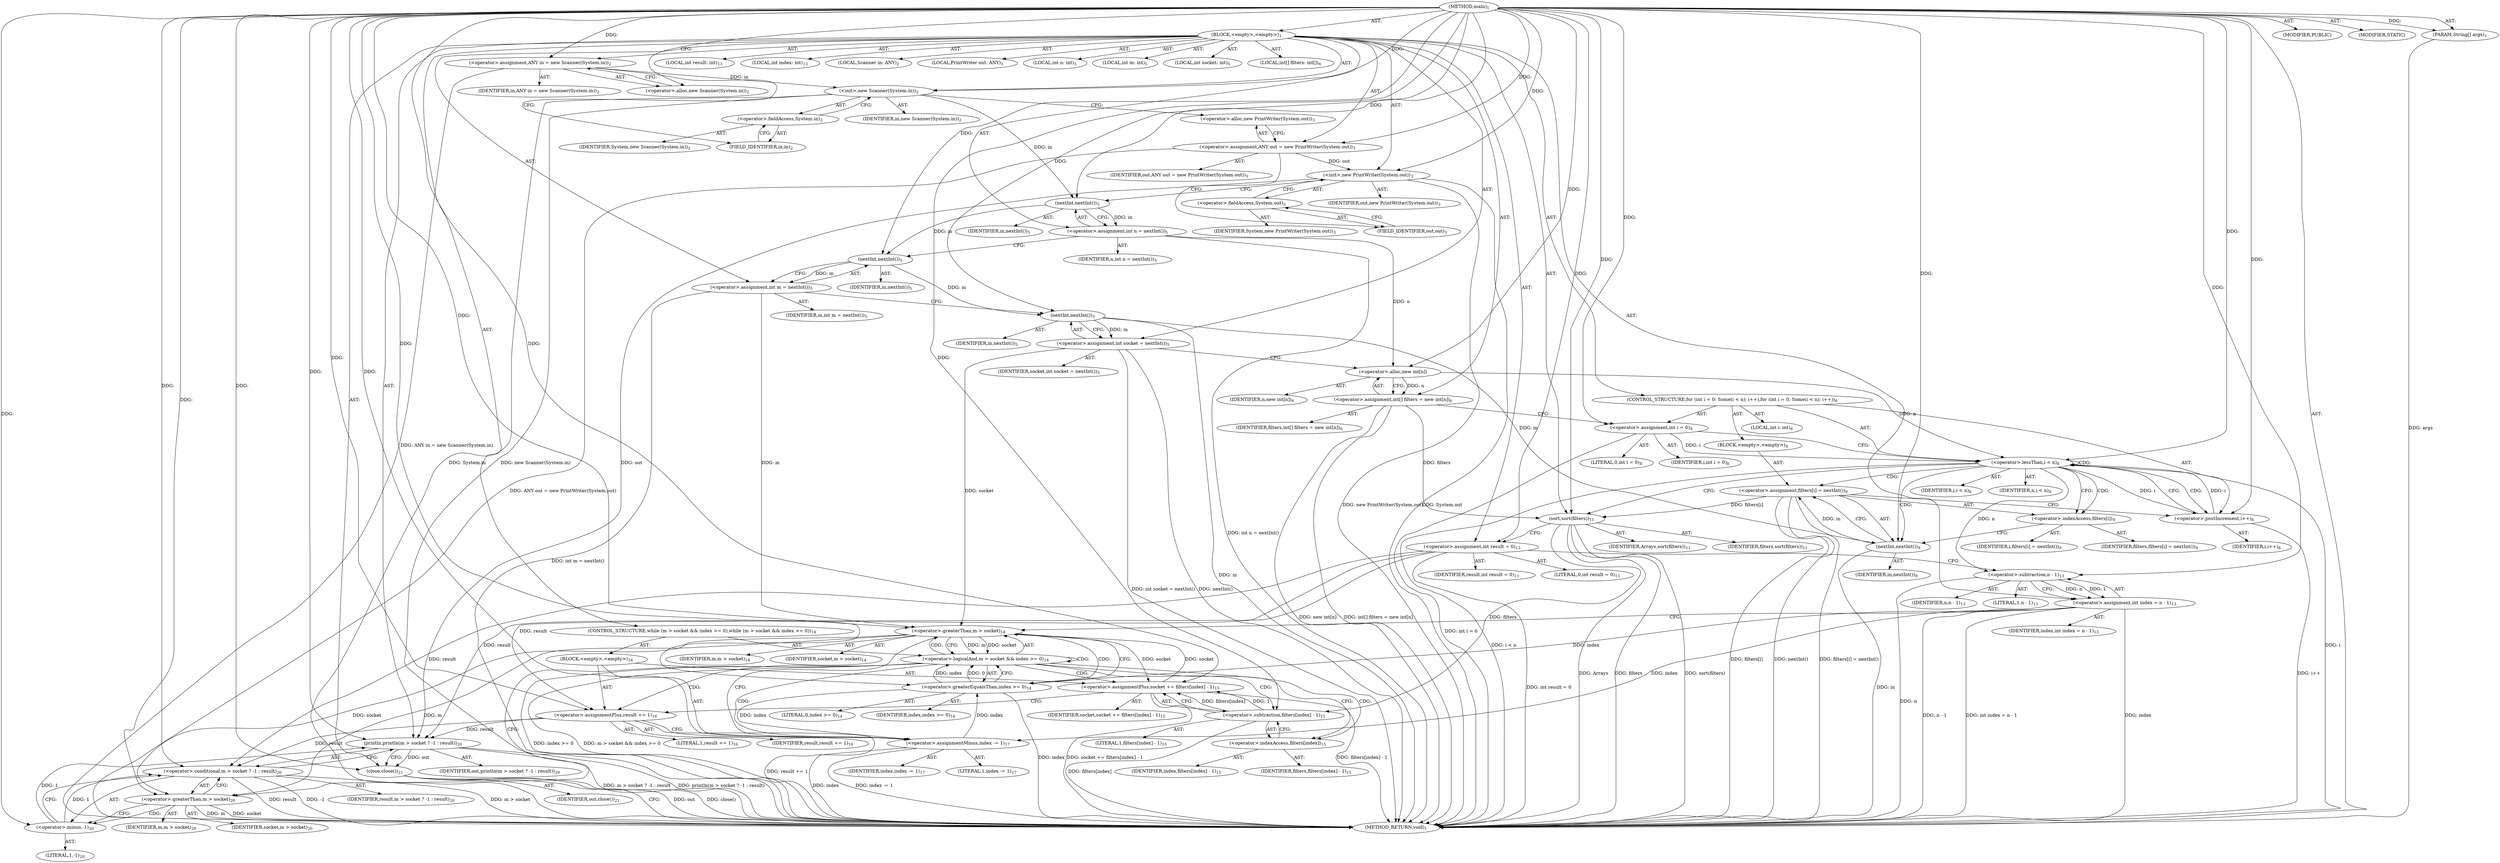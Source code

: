 digraph "main" {  
"21" [label = <(METHOD,main)<SUB>1</SUB>> ]
"22" [label = <(PARAM,String[] args)<SUB>1</SUB>> ]
"23" [label = <(BLOCK,&lt;empty&gt;,&lt;empty&gt;)<SUB>1</SUB>> ]
"4" [label = <(LOCAL,Scanner in: ANY)<SUB>2</SUB>> ]
"24" [label = <(&lt;operator&gt;.assignment,ANY in = new Scanner(System.in))<SUB>2</SUB>> ]
"25" [label = <(IDENTIFIER,in,ANY in = new Scanner(System.in))<SUB>2</SUB>> ]
"26" [label = <(&lt;operator&gt;.alloc,new Scanner(System.in))<SUB>2</SUB>> ]
"27" [label = <(&lt;init&gt;,new Scanner(System.in))<SUB>2</SUB>> ]
"3" [label = <(IDENTIFIER,in,new Scanner(System.in))<SUB>2</SUB>> ]
"28" [label = <(&lt;operator&gt;.fieldAccess,System.in)<SUB>2</SUB>> ]
"29" [label = <(IDENTIFIER,System,new Scanner(System.in))<SUB>2</SUB>> ]
"30" [label = <(FIELD_IDENTIFIER,in,in)<SUB>2</SUB>> ]
"6" [label = <(LOCAL,PrintWriter out: ANY)<SUB>3</SUB>> ]
"31" [label = <(&lt;operator&gt;.assignment,ANY out = new PrintWriter(System.out))<SUB>3</SUB>> ]
"32" [label = <(IDENTIFIER,out,ANY out = new PrintWriter(System.out))<SUB>3</SUB>> ]
"33" [label = <(&lt;operator&gt;.alloc,new PrintWriter(System.out))<SUB>3</SUB>> ]
"34" [label = <(&lt;init&gt;,new PrintWriter(System.out))<SUB>3</SUB>> ]
"5" [label = <(IDENTIFIER,out,new PrintWriter(System.out))<SUB>3</SUB>> ]
"35" [label = <(&lt;operator&gt;.fieldAccess,System.out)<SUB>3</SUB>> ]
"36" [label = <(IDENTIFIER,System,new PrintWriter(System.out))<SUB>3</SUB>> ]
"37" [label = <(FIELD_IDENTIFIER,out,out)<SUB>3</SUB>> ]
"38" [label = <(LOCAL,int n: int)<SUB>5</SUB>> ]
"39" [label = <(LOCAL,int m: int)<SUB>5</SUB>> ]
"40" [label = <(LOCAL,int socket: int)<SUB>5</SUB>> ]
"41" [label = <(&lt;operator&gt;.assignment,int n = nextInt())<SUB>5</SUB>> ]
"42" [label = <(IDENTIFIER,n,int n = nextInt())<SUB>5</SUB>> ]
"43" [label = <(nextInt,nextInt())<SUB>5</SUB>> ]
"44" [label = <(IDENTIFIER,in,nextInt())<SUB>5</SUB>> ]
"45" [label = <(&lt;operator&gt;.assignment,int m = nextInt())<SUB>5</SUB>> ]
"46" [label = <(IDENTIFIER,m,int m = nextInt())<SUB>5</SUB>> ]
"47" [label = <(nextInt,nextInt())<SUB>5</SUB>> ]
"48" [label = <(IDENTIFIER,in,nextInt())<SUB>5</SUB>> ]
"49" [label = <(&lt;operator&gt;.assignment,int socket = nextInt())<SUB>5</SUB>> ]
"50" [label = <(IDENTIFIER,socket,int socket = nextInt())<SUB>5</SUB>> ]
"51" [label = <(nextInt,nextInt())<SUB>5</SUB>> ]
"52" [label = <(IDENTIFIER,in,nextInt())<SUB>5</SUB>> ]
"53" [label = <(LOCAL,int[] filters: int[])<SUB>6</SUB>> ]
"54" [label = <(&lt;operator&gt;.assignment,int[] filters = new int[n])<SUB>6</SUB>> ]
"55" [label = <(IDENTIFIER,filters,int[] filters = new int[n])<SUB>6</SUB>> ]
"56" [label = <(&lt;operator&gt;.alloc,new int[n])> ]
"57" [label = <(IDENTIFIER,n,new int[n])<SUB>6</SUB>> ]
"58" [label = <(CONTROL_STRUCTURE,for (int i = 0; Some(i &lt; n); i++),for (int i = 0; Some(i &lt; n); i++))<SUB>8</SUB>> ]
"59" [label = <(LOCAL,int i: int)<SUB>8</SUB>> ]
"60" [label = <(&lt;operator&gt;.assignment,int i = 0)<SUB>8</SUB>> ]
"61" [label = <(IDENTIFIER,i,int i = 0)<SUB>8</SUB>> ]
"62" [label = <(LITERAL,0,int i = 0)<SUB>8</SUB>> ]
"63" [label = <(&lt;operator&gt;.lessThan,i &lt; n)<SUB>8</SUB>> ]
"64" [label = <(IDENTIFIER,i,i &lt; n)<SUB>8</SUB>> ]
"65" [label = <(IDENTIFIER,n,i &lt; n)<SUB>8</SUB>> ]
"66" [label = <(&lt;operator&gt;.postIncrement,i++)<SUB>8</SUB>> ]
"67" [label = <(IDENTIFIER,i,i++)<SUB>8</SUB>> ]
"68" [label = <(BLOCK,&lt;empty&gt;,&lt;empty&gt;)<SUB>8</SUB>> ]
"69" [label = <(&lt;operator&gt;.assignment,filters[i] = nextInt())<SUB>9</SUB>> ]
"70" [label = <(&lt;operator&gt;.indexAccess,filters[i])<SUB>9</SUB>> ]
"71" [label = <(IDENTIFIER,filters,filters[i] = nextInt())<SUB>9</SUB>> ]
"72" [label = <(IDENTIFIER,i,filters[i] = nextInt())<SUB>9</SUB>> ]
"73" [label = <(nextInt,nextInt())<SUB>9</SUB>> ]
"74" [label = <(IDENTIFIER,in,nextInt())<SUB>9</SUB>> ]
"75" [label = <(sort,sort(filters))<SUB>11</SUB>> ]
"76" [label = <(IDENTIFIER,Arrays,sort(filters))<SUB>11</SUB>> ]
"77" [label = <(IDENTIFIER,filters,sort(filters))<SUB>11</SUB>> ]
"78" [label = <(LOCAL,int result: int)<SUB>13</SUB>> ]
"79" [label = <(LOCAL,int index: int)<SUB>13</SUB>> ]
"80" [label = <(&lt;operator&gt;.assignment,int result = 0)<SUB>13</SUB>> ]
"81" [label = <(IDENTIFIER,result,int result = 0)<SUB>13</SUB>> ]
"82" [label = <(LITERAL,0,int result = 0)<SUB>13</SUB>> ]
"83" [label = <(&lt;operator&gt;.assignment,int index = n - 1)<SUB>13</SUB>> ]
"84" [label = <(IDENTIFIER,index,int index = n - 1)<SUB>13</SUB>> ]
"85" [label = <(&lt;operator&gt;.subtraction,n - 1)<SUB>13</SUB>> ]
"86" [label = <(IDENTIFIER,n,n - 1)<SUB>13</SUB>> ]
"87" [label = <(LITERAL,1,n - 1)<SUB>13</SUB>> ]
"88" [label = <(CONTROL_STRUCTURE,while (m &gt; socket &amp;&amp; index &gt;= 0),while (m &gt; socket &amp;&amp; index &gt;= 0))<SUB>14</SUB>> ]
"89" [label = <(&lt;operator&gt;.logicalAnd,m &gt; socket &amp;&amp; index &gt;= 0)<SUB>14</SUB>> ]
"90" [label = <(&lt;operator&gt;.greaterThan,m &gt; socket)<SUB>14</SUB>> ]
"91" [label = <(IDENTIFIER,m,m &gt; socket)<SUB>14</SUB>> ]
"92" [label = <(IDENTIFIER,socket,m &gt; socket)<SUB>14</SUB>> ]
"93" [label = <(&lt;operator&gt;.greaterEqualsThan,index &gt;= 0)<SUB>14</SUB>> ]
"94" [label = <(IDENTIFIER,index,index &gt;= 0)<SUB>14</SUB>> ]
"95" [label = <(LITERAL,0,index &gt;= 0)<SUB>14</SUB>> ]
"96" [label = <(BLOCK,&lt;empty&gt;,&lt;empty&gt;)<SUB>14</SUB>> ]
"97" [label = <(&lt;operator&gt;.assignmentPlus,socket += filters[index] - 1)<SUB>15</SUB>> ]
"98" [label = <(IDENTIFIER,socket,socket += filters[index] - 1)<SUB>15</SUB>> ]
"99" [label = <(&lt;operator&gt;.subtraction,filters[index] - 1)<SUB>15</SUB>> ]
"100" [label = <(&lt;operator&gt;.indexAccess,filters[index])<SUB>15</SUB>> ]
"101" [label = <(IDENTIFIER,filters,filters[index] - 1)<SUB>15</SUB>> ]
"102" [label = <(IDENTIFIER,index,filters[index] - 1)<SUB>15</SUB>> ]
"103" [label = <(LITERAL,1,filters[index] - 1)<SUB>15</SUB>> ]
"104" [label = <(&lt;operator&gt;.assignmentPlus,result += 1)<SUB>16</SUB>> ]
"105" [label = <(IDENTIFIER,result,result += 1)<SUB>16</SUB>> ]
"106" [label = <(LITERAL,1,result += 1)<SUB>16</SUB>> ]
"107" [label = <(&lt;operator&gt;.assignmentMinus,index -= 1)<SUB>17</SUB>> ]
"108" [label = <(IDENTIFIER,index,index -= 1)<SUB>17</SUB>> ]
"109" [label = <(LITERAL,1,index -= 1)<SUB>17</SUB>> ]
"110" [label = <(println,println(m &gt; socket ? -1 : result))<SUB>20</SUB>> ]
"111" [label = <(IDENTIFIER,out,println(m &gt; socket ? -1 : result))<SUB>20</SUB>> ]
"112" [label = <(&lt;operator&gt;.conditional,m &gt; socket ? -1 : result)<SUB>20</SUB>> ]
"113" [label = <(&lt;operator&gt;.greaterThan,m &gt; socket)<SUB>20</SUB>> ]
"114" [label = <(IDENTIFIER,m,m &gt; socket)<SUB>20</SUB>> ]
"115" [label = <(IDENTIFIER,socket,m &gt; socket)<SUB>20</SUB>> ]
"116" [label = <(&lt;operator&gt;.minus,-1)<SUB>20</SUB>> ]
"117" [label = <(LITERAL,1,-1)<SUB>20</SUB>> ]
"118" [label = <(IDENTIFIER,result,m &gt; socket ? -1 : result)<SUB>20</SUB>> ]
"119" [label = <(close,close())<SUB>21</SUB>> ]
"120" [label = <(IDENTIFIER,out,close())<SUB>21</SUB>> ]
"121" [label = <(MODIFIER,PUBLIC)> ]
"122" [label = <(MODIFIER,STATIC)> ]
"123" [label = <(METHOD_RETURN,void)<SUB>1</SUB>> ]
  "21" -> "22"  [ label = "AST: "] 
  "21" -> "23"  [ label = "AST: "] 
  "21" -> "121"  [ label = "AST: "] 
  "21" -> "122"  [ label = "AST: "] 
  "21" -> "123"  [ label = "AST: "] 
  "23" -> "4"  [ label = "AST: "] 
  "23" -> "24"  [ label = "AST: "] 
  "23" -> "27"  [ label = "AST: "] 
  "23" -> "6"  [ label = "AST: "] 
  "23" -> "31"  [ label = "AST: "] 
  "23" -> "34"  [ label = "AST: "] 
  "23" -> "38"  [ label = "AST: "] 
  "23" -> "39"  [ label = "AST: "] 
  "23" -> "40"  [ label = "AST: "] 
  "23" -> "41"  [ label = "AST: "] 
  "23" -> "45"  [ label = "AST: "] 
  "23" -> "49"  [ label = "AST: "] 
  "23" -> "53"  [ label = "AST: "] 
  "23" -> "54"  [ label = "AST: "] 
  "23" -> "58"  [ label = "AST: "] 
  "23" -> "75"  [ label = "AST: "] 
  "23" -> "78"  [ label = "AST: "] 
  "23" -> "79"  [ label = "AST: "] 
  "23" -> "80"  [ label = "AST: "] 
  "23" -> "83"  [ label = "AST: "] 
  "23" -> "88"  [ label = "AST: "] 
  "23" -> "110"  [ label = "AST: "] 
  "23" -> "119"  [ label = "AST: "] 
  "24" -> "25"  [ label = "AST: "] 
  "24" -> "26"  [ label = "AST: "] 
  "27" -> "3"  [ label = "AST: "] 
  "27" -> "28"  [ label = "AST: "] 
  "28" -> "29"  [ label = "AST: "] 
  "28" -> "30"  [ label = "AST: "] 
  "31" -> "32"  [ label = "AST: "] 
  "31" -> "33"  [ label = "AST: "] 
  "34" -> "5"  [ label = "AST: "] 
  "34" -> "35"  [ label = "AST: "] 
  "35" -> "36"  [ label = "AST: "] 
  "35" -> "37"  [ label = "AST: "] 
  "41" -> "42"  [ label = "AST: "] 
  "41" -> "43"  [ label = "AST: "] 
  "43" -> "44"  [ label = "AST: "] 
  "45" -> "46"  [ label = "AST: "] 
  "45" -> "47"  [ label = "AST: "] 
  "47" -> "48"  [ label = "AST: "] 
  "49" -> "50"  [ label = "AST: "] 
  "49" -> "51"  [ label = "AST: "] 
  "51" -> "52"  [ label = "AST: "] 
  "54" -> "55"  [ label = "AST: "] 
  "54" -> "56"  [ label = "AST: "] 
  "56" -> "57"  [ label = "AST: "] 
  "58" -> "59"  [ label = "AST: "] 
  "58" -> "60"  [ label = "AST: "] 
  "58" -> "63"  [ label = "AST: "] 
  "58" -> "66"  [ label = "AST: "] 
  "58" -> "68"  [ label = "AST: "] 
  "60" -> "61"  [ label = "AST: "] 
  "60" -> "62"  [ label = "AST: "] 
  "63" -> "64"  [ label = "AST: "] 
  "63" -> "65"  [ label = "AST: "] 
  "66" -> "67"  [ label = "AST: "] 
  "68" -> "69"  [ label = "AST: "] 
  "69" -> "70"  [ label = "AST: "] 
  "69" -> "73"  [ label = "AST: "] 
  "70" -> "71"  [ label = "AST: "] 
  "70" -> "72"  [ label = "AST: "] 
  "73" -> "74"  [ label = "AST: "] 
  "75" -> "76"  [ label = "AST: "] 
  "75" -> "77"  [ label = "AST: "] 
  "80" -> "81"  [ label = "AST: "] 
  "80" -> "82"  [ label = "AST: "] 
  "83" -> "84"  [ label = "AST: "] 
  "83" -> "85"  [ label = "AST: "] 
  "85" -> "86"  [ label = "AST: "] 
  "85" -> "87"  [ label = "AST: "] 
  "88" -> "89"  [ label = "AST: "] 
  "88" -> "96"  [ label = "AST: "] 
  "89" -> "90"  [ label = "AST: "] 
  "89" -> "93"  [ label = "AST: "] 
  "90" -> "91"  [ label = "AST: "] 
  "90" -> "92"  [ label = "AST: "] 
  "93" -> "94"  [ label = "AST: "] 
  "93" -> "95"  [ label = "AST: "] 
  "96" -> "97"  [ label = "AST: "] 
  "96" -> "104"  [ label = "AST: "] 
  "96" -> "107"  [ label = "AST: "] 
  "97" -> "98"  [ label = "AST: "] 
  "97" -> "99"  [ label = "AST: "] 
  "99" -> "100"  [ label = "AST: "] 
  "99" -> "103"  [ label = "AST: "] 
  "100" -> "101"  [ label = "AST: "] 
  "100" -> "102"  [ label = "AST: "] 
  "104" -> "105"  [ label = "AST: "] 
  "104" -> "106"  [ label = "AST: "] 
  "107" -> "108"  [ label = "AST: "] 
  "107" -> "109"  [ label = "AST: "] 
  "110" -> "111"  [ label = "AST: "] 
  "110" -> "112"  [ label = "AST: "] 
  "112" -> "113"  [ label = "AST: "] 
  "112" -> "116"  [ label = "AST: "] 
  "112" -> "118"  [ label = "AST: "] 
  "113" -> "114"  [ label = "AST: "] 
  "113" -> "115"  [ label = "AST: "] 
  "116" -> "117"  [ label = "AST: "] 
  "119" -> "120"  [ label = "AST: "] 
  "24" -> "30"  [ label = "CFG: "] 
  "27" -> "33"  [ label = "CFG: "] 
  "31" -> "37"  [ label = "CFG: "] 
  "34" -> "43"  [ label = "CFG: "] 
  "41" -> "47"  [ label = "CFG: "] 
  "45" -> "51"  [ label = "CFG: "] 
  "49" -> "56"  [ label = "CFG: "] 
  "54" -> "60"  [ label = "CFG: "] 
  "75" -> "80"  [ label = "CFG: "] 
  "80" -> "85"  [ label = "CFG: "] 
  "83" -> "90"  [ label = "CFG: "] 
  "110" -> "119"  [ label = "CFG: "] 
  "119" -> "123"  [ label = "CFG: "] 
  "26" -> "24"  [ label = "CFG: "] 
  "28" -> "27"  [ label = "CFG: "] 
  "33" -> "31"  [ label = "CFG: "] 
  "35" -> "34"  [ label = "CFG: "] 
  "43" -> "41"  [ label = "CFG: "] 
  "47" -> "45"  [ label = "CFG: "] 
  "51" -> "49"  [ label = "CFG: "] 
  "56" -> "54"  [ label = "CFG: "] 
  "60" -> "63"  [ label = "CFG: "] 
  "63" -> "70"  [ label = "CFG: "] 
  "63" -> "75"  [ label = "CFG: "] 
  "66" -> "63"  [ label = "CFG: "] 
  "85" -> "83"  [ label = "CFG: "] 
  "89" -> "100"  [ label = "CFG: "] 
  "89" -> "113"  [ label = "CFG: "] 
  "112" -> "110"  [ label = "CFG: "] 
  "30" -> "28"  [ label = "CFG: "] 
  "37" -> "35"  [ label = "CFG: "] 
  "69" -> "66"  [ label = "CFG: "] 
  "90" -> "89"  [ label = "CFG: "] 
  "90" -> "93"  [ label = "CFG: "] 
  "93" -> "89"  [ label = "CFG: "] 
  "97" -> "104"  [ label = "CFG: "] 
  "104" -> "107"  [ label = "CFG: "] 
  "107" -> "90"  [ label = "CFG: "] 
  "113" -> "116"  [ label = "CFG: "] 
  "113" -> "112"  [ label = "CFG: "] 
  "116" -> "112"  [ label = "CFG: "] 
  "70" -> "73"  [ label = "CFG: "] 
  "73" -> "69"  [ label = "CFG: "] 
  "99" -> "97"  [ label = "CFG: "] 
  "100" -> "99"  [ label = "CFG: "] 
  "21" -> "26"  [ label = "CFG: "] 
  "22" -> "123"  [ label = "DDG: args"] 
  "24" -> "123"  [ label = "DDG: ANY in = new Scanner(System.in)"] 
  "27" -> "123"  [ label = "DDG: System.in"] 
  "27" -> "123"  [ label = "DDG: new Scanner(System.in)"] 
  "31" -> "123"  [ label = "DDG: ANY out = new PrintWriter(System.out)"] 
  "34" -> "123"  [ label = "DDG: System.out"] 
  "34" -> "123"  [ label = "DDG: new PrintWriter(System.out)"] 
  "41" -> "123"  [ label = "DDG: int n = nextInt()"] 
  "45" -> "123"  [ label = "DDG: int m = nextInt()"] 
  "51" -> "123"  [ label = "DDG: in"] 
  "49" -> "123"  [ label = "DDG: nextInt()"] 
  "49" -> "123"  [ label = "DDG: int socket = nextInt()"] 
  "54" -> "123"  [ label = "DDG: new int[n]"] 
  "54" -> "123"  [ label = "DDG: int[] filters = new int[n]"] 
  "60" -> "123"  [ label = "DDG: int i = 0"] 
  "63" -> "123"  [ label = "DDG: i"] 
  "63" -> "123"  [ label = "DDG: i &lt; n"] 
  "75" -> "123"  [ label = "DDG: filters"] 
  "75" -> "123"  [ label = "DDG: sort(filters)"] 
  "80" -> "123"  [ label = "DDG: int result = 0"] 
  "83" -> "123"  [ label = "DDG: index"] 
  "85" -> "123"  [ label = "DDG: n"] 
  "83" -> "123"  [ label = "DDG: n - 1"] 
  "83" -> "123"  [ label = "DDG: int index = n - 1"] 
  "93" -> "123"  [ label = "DDG: index"] 
  "89" -> "123"  [ label = "DDG: index &gt;= 0"] 
  "89" -> "123"  [ label = "DDG: m &gt; socket &amp;&amp; index &gt;= 0"] 
  "113" -> "123"  [ label = "DDG: m"] 
  "113" -> "123"  [ label = "DDG: socket"] 
  "112" -> "123"  [ label = "DDG: m &gt; socket"] 
  "112" -> "123"  [ label = "DDG: result"] 
  "112" -> "123"  [ label = "DDG: -1"] 
  "110" -> "123"  [ label = "DDG: m &gt; socket ? -1 : result"] 
  "110" -> "123"  [ label = "DDG: println(m &gt; socket ? -1 : result)"] 
  "119" -> "123"  [ label = "DDG: out"] 
  "119" -> "123"  [ label = "DDG: close()"] 
  "99" -> "123"  [ label = "DDG: filters[index]"] 
  "97" -> "123"  [ label = "DDG: filters[index] - 1"] 
  "97" -> "123"  [ label = "DDG: socket += filters[index] - 1"] 
  "104" -> "123"  [ label = "DDG: result += 1"] 
  "107" -> "123"  [ label = "DDG: index"] 
  "107" -> "123"  [ label = "DDG: index -= 1"] 
  "69" -> "123"  [ label = "DDG: filters[i]"] 
  "73" -> "123"  [ label = "DDG: in"] 
  "69" -> "123"  [ label = "DDG: nextInt()"] 
  "69" -> "123"  [ label = "DDG: filters[i] = nextInt()"] 
  "66" -> "123"  [ label = "DDG: i++"] 
  "75" -> "123"  [ label = "DDG: Arrays"] 
  "21" -> "22"  [ label = "DDG: "] 
  "21" -> "24"  [ label = "DDG: "] 
  "21" -> "31"  [ label = "DDG: "] 
  "43" -> "41"  [ label = "DDG: in"] 
  "47" -> "45"  [ label = "DDG: in"] 
  "51" -> "49"  [ label = "DDG: in"] 
  "56" -> "54"  [ label = "DDG: n"] 
  "21" -> "80"  [ label = "DDG: "] 
  "85" -> "83"  [ label = "DDG: n"] 
  "85" -> "83"  [ label = "DDG: 1"] 
  "24" -> "27"  [ label = "DDG: in"] 
  "21" -> "27"  [ label = "DDG: "] 
  "31" -> "34"  [ label = "DDG: out"] 
  "21" -> "34"  [ label = "DDG: "] 
  "21" -> "60"  [ label = "DDG: "] 
  "21" -> "75"  [ label = "DDG: "] 
  "54" -> "75"  [ label = "DDG: filters"] 
  "69" -> "75"  [ label = "DDG: filters[i]"] 
  "34" -> "110"  [ label = "DDG: out"] 
  "21" -> "110"  [ label = "DDG: "] 
  "116" -> "110"  [ label = "DDG: 1"] 
  "80" -> "110"  [ label = "DDG: result"] 
  "104" -> "110"  [ label = "DDG: result"] 
  "110" -> "119"  [ label = "DDG: out"] 
  "21" -> "119"  [ label = "DDG: "] 
  "27" -> "43"  [ label = "DDG: in"] 
  "21" -> "43"  [ label = "DDG: "] 
  "43" -> "47"  [ label = "DDG: in"] 
  "21" -> "47"  [ label = "DDG: "] 
  "47" -> "51"  [ label = "DDG: in"] 
  "21" -> "51"  [ label = "DDG: "] 
  "41" -> "56"  [ label = "DDG: n"] 
  "21" -> "56"  [ label = "DDG: "] 
  "60" -> "63"  [ label = "DDG: i"] 
  "66" -> "63"  [ label = "DDG: i"] 
  "21" -> "63"  [ label = "DDG: "] 
  "56" -> "63"  [ label = "DDG: n"] 
  "63" -> "66"  [ label = "DDG: i"] 
  "21" -> "66"  [ label = "DDG: "] 
  "73" -> "69"  [ label = "DDG: in"] 
  "63" -> "85"  [ label = "DDG: n"] 
  "21" -> "85"  [ label = "DDG: "] 
  "90" -> "89"  [ label = "DDG: m"] 
  "90" -> "89"  [ label = "DDG: socket"] 
  "93" -> "89"  [ label = "DDG: index"] 
  "93" -> "89"  [ label = "DDG: 0"] 
  "99" -> "97"  [ label = "DDG: filters[index]"] 
  "99" -> "97"  [ label = "DDG: 1"] 
  "21" -> "104"  [ label = "DDG: "] 
  "21" -> "107"  [ label = "DDG: "] 
  "116" -> "112"  [ label = "DDG: 1"] 
  "80" -> "112"  [ label = "DDG: result"] 
  "104" -> "112"  [ label = "DDG: result"] 
  "21" -> "112"  [ label = "DDG: "] 
  "45" -> "90"  [ label = "DDG: m"] 
  "21" -> "90"  [ label = "DDG: "] 
  "49" -> "90"  [ label = "DDG: socket"] 
  "97" -> "90"  [ label = "DDG: socket"] 
  "83" -> "93"  [ label = "DDG: index"] 
  "107" -> "93"  [ label = "DDG: index"] 
  "21" -> "93"  [ label = "DDG: "] 
  "90" -> "97"  [ label = "DDG: socket"] 
  "21" -> "97"  [ label = "DDG: "] 
  "80" -> "104"  [ label = "DDG: result"] 
  "83" -> "107"  [ label = "DDG: index"] 
  "93" -> "107"  [ label = "DDG: index"] 
  "90" -> "113"  [ label = "DDG: m"] 
  "21" -> "113"  [ label = "DDG: "] 
  "90" -> "113"  [ label = "DDG: socket"] 
  "21" -> "116"  [ label = "DDG: "] 
  "51" -> "73"  [ label = "DDG: in"] 
  "21" -> "73"  [ label = "DDG: "] 
  "75" -> "99"  [ label = "DDG: filters"] 
  "21" -> "99"  [ label = "DDG: "] 
  "63" -> "73"  [ label = "CDG: "] 
  "63" -> "66"  [ label = "CDG: "] 
  "63" -> "69"  [ label = "CDG: "] 
  "63" -> "70"  [ label = "CDG: "] 
  "63" -> "63"  [ label = "CDG: "] 
  "89" -> "107"  [ label = "CDG: "] 
  "89" -> "89"  [ label = "CDG: "] 
  "89" -> "99"  [ label = "CDG: "] 
  "89" -> "100"  [ label = "CDG: "] 
  "89" -> "104"  [ label = "CDG: "] 
  "89" -> "97"  [ label = "CDG: "] 
  "89" -> "90"  [ label = "CDG: "] 
  "90" -> "93"  [ label = "CDG: "] 
  "113" -> "116"  [ label = "CDG: "] 
}
